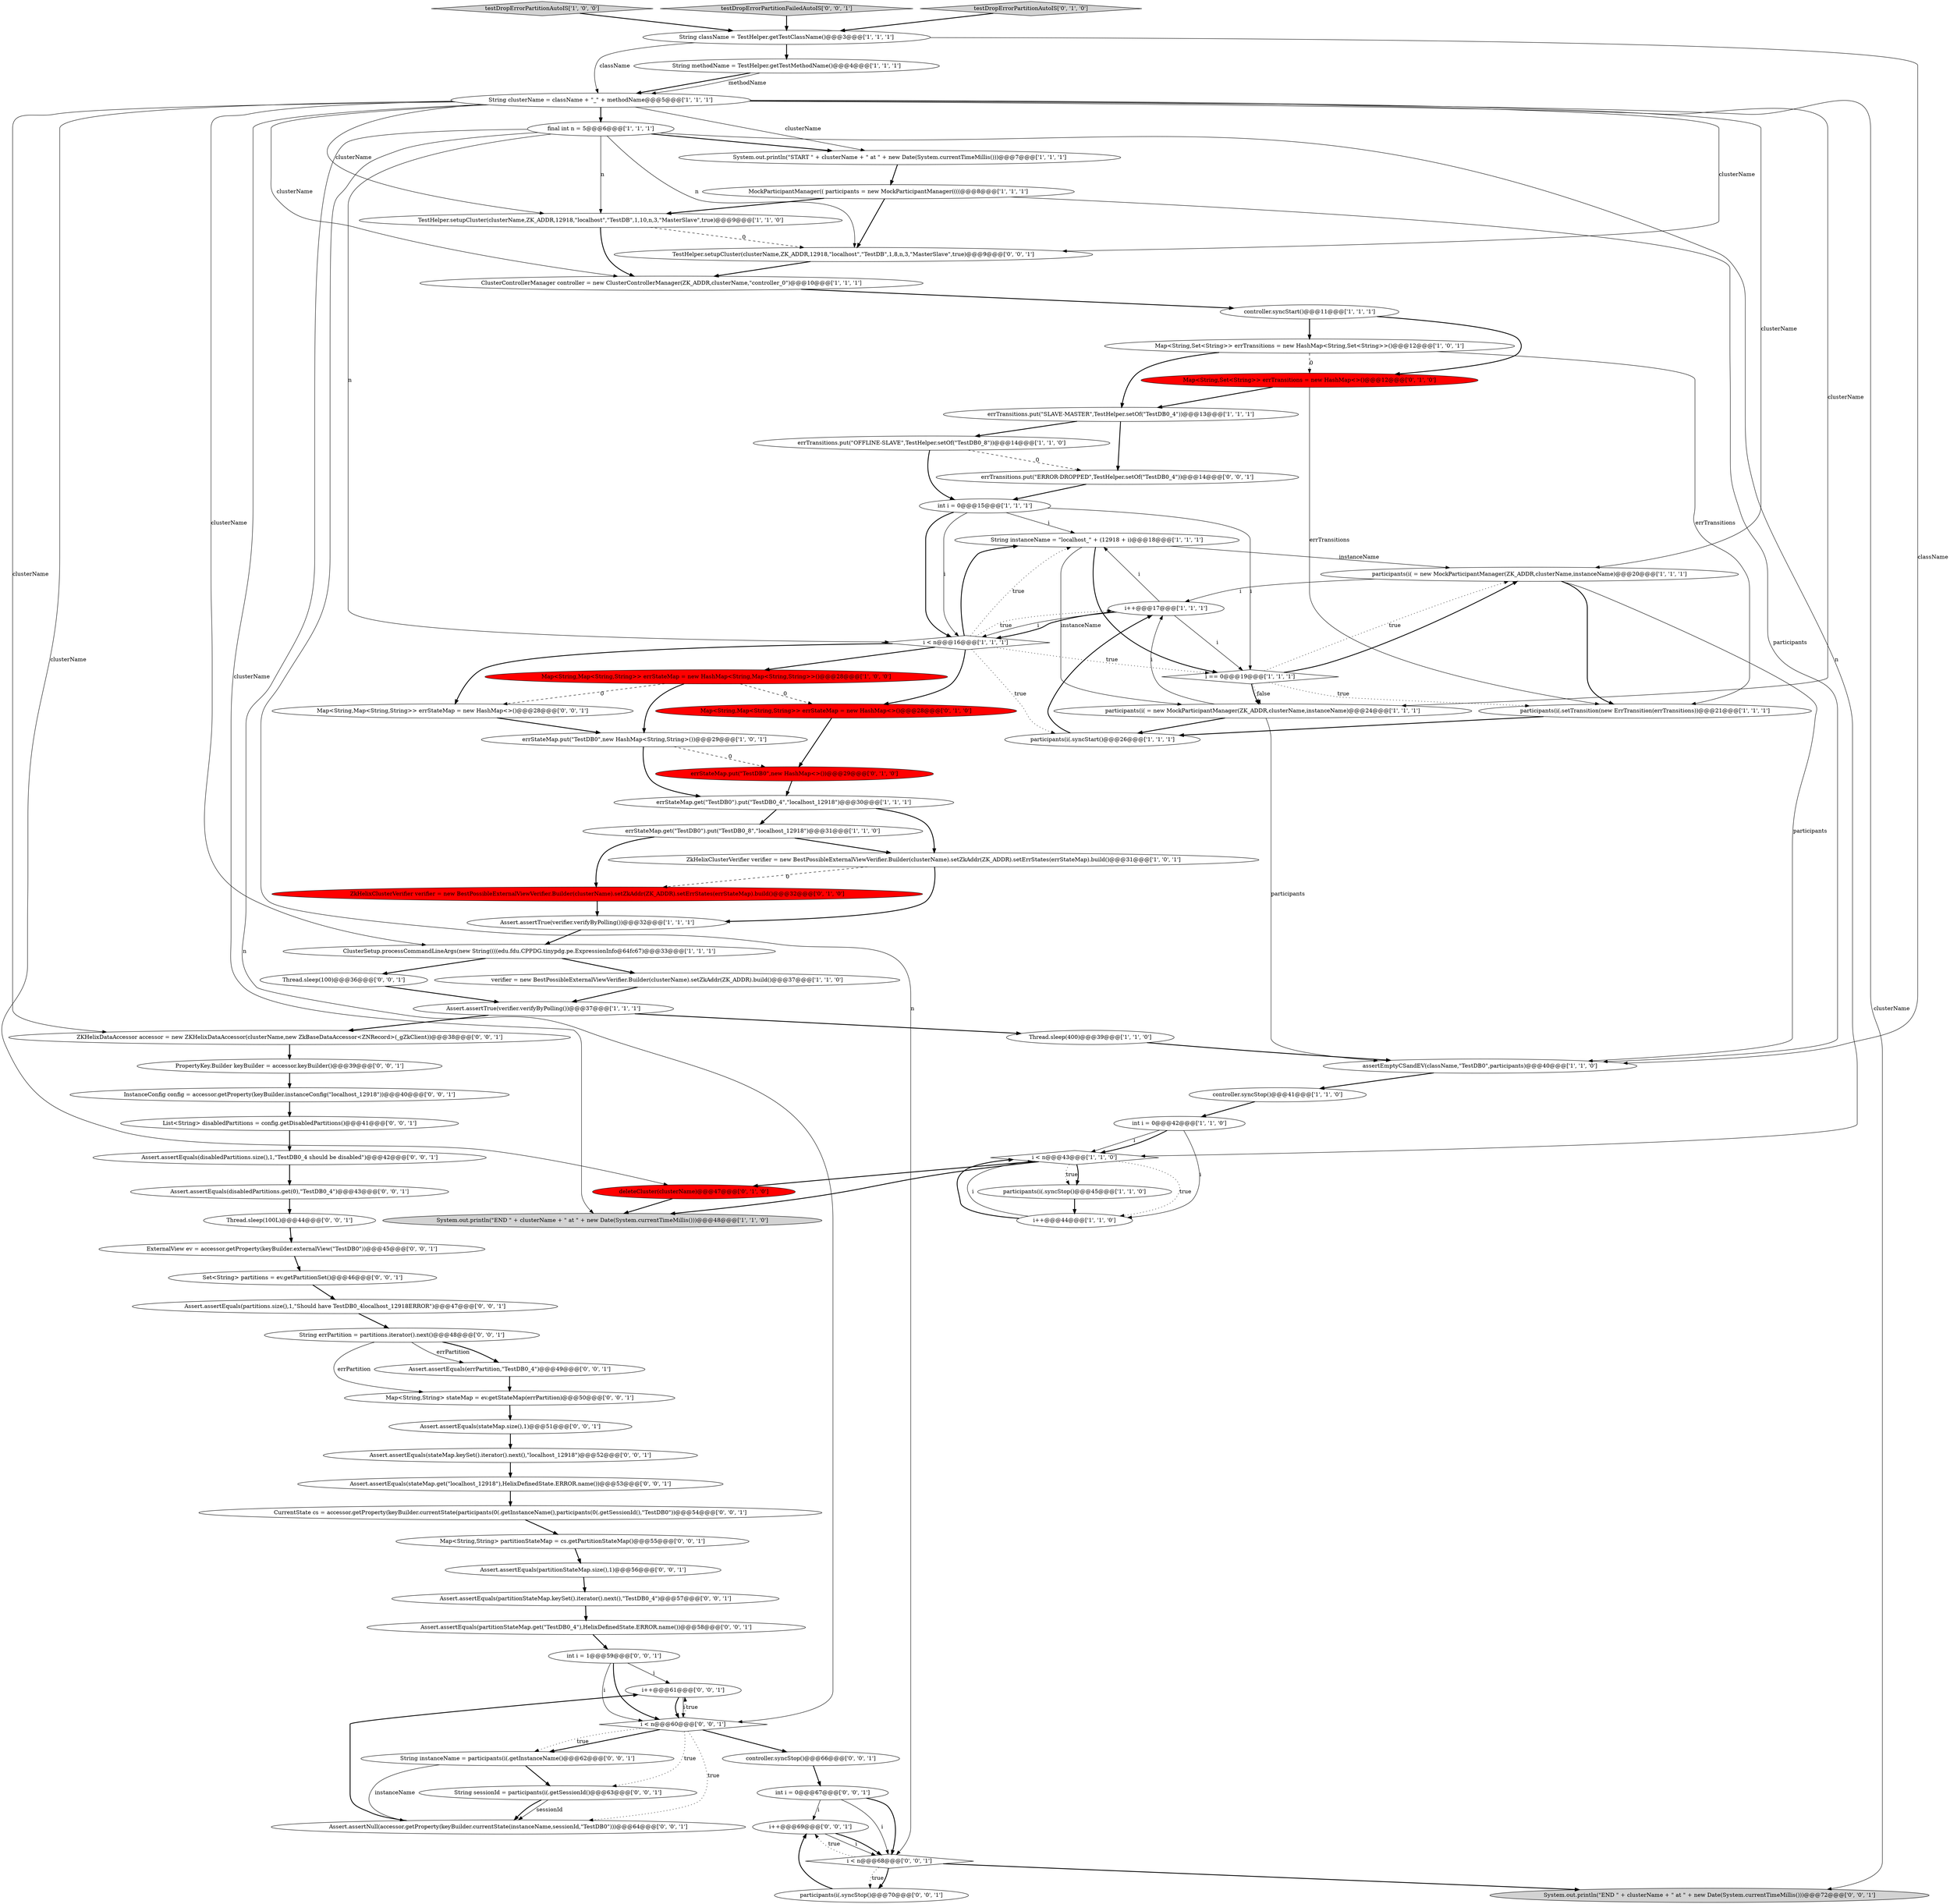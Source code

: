 digraph {
38 [style = filled, label = "int i = 0@@@42@@@['1', '1', '0']", fillcolor = white, shape = ellipse image = "AAA0AAABBB1BBB"];
50 [style = filled, label = "String instanceName = participants(i(.getInstanceName()@@@62@@@['0', '0', '1']", fillcolor = white, shape = ellipse image = "AAA0AAABBB3BBB"];
6 [style = filled, label = "errStateMap.put(\"TestDB0\",new HashMap<String,String>())@@@29@@@['1', '0', '1']", fillcolor = white, shape = ellipse image = "AAA0AAABBB1BBB"];
56 [style = filled, label = "Map<String,String> stateMap = ev.getStateMap(errPartition)@@@50@@@['0', '0', '1']", fillcolor = white, shape = ellipse image = "AAA0AAABBB3BBB"];
52 [style = filled, label = "Assert.assertEquals(disabledPartitions.get(0),\"TestDB0_4\")@@@43@@@['0', '0', '1']", fillcolor = white, shape = ellipse image = "AAA0AAABBB3BBB"];
42 [style = filled, label = "ZkHelixClusterVerifier verifier = new BestPossibleExternalViewVerifier.Builder(clusterName).setZkAddr(ZK_ADDR).setErrStates(errStateMap).build()@@@32@@@['0', '1', '0']", fillcolor = red, shape = ellipse image = "AAA1AAABBB2BBB"];
19 [style = filled, label = "errTransitions.put(\"OFFLINE-SLAVE\",TestHelper.setOf(\"TestDB0_8\"))@@@14@@@['1', '1', '0']", fillcolor = white, shape = ellipse image = "AAA0AAABBB1BBB"];
45 [style = filled, label = "ExternalView ev = accessor.getProperty(keyBuilder.externalView(\"TestDB0\"))@@@45@@@['0', '0', '1']", fillcolor = white, shape = ellipse image = "AAA0AAABBB3BBB"];
59 [style = filled, label = "int i = 1@@@59@@@['0', '0', '1']", fillcolor = white, shape = ellipse image = "AAA0AAABBB3BBB"];
8 [style = filled, label = "i < n@@@43@@@['1', '1', '0']", fillcolor = white, shape = diamond image = "AAA0AAABBB1BBB"];
28 [style = filled, label = "verifier = new BestPossibleExternalViewVerifier.Builder(clusterName).setZkAddr(ZK_ADDR).build()@@@37@@@['1', '1', '0']", fillcolor = white, shape = ellipse image = "AAA0AAABBB1BBB"];
11 [style = filled, label = "final int n = 5@@@6@@@['1', '1', '1']", fillcolor = white, shape = ellipse image = "AAA0AAABBB1BBB"];
33 [style = filled, label = "String instanceName = \"localhost_\" + (12918 + i)@@@18@@@['1', '1', '1']", fillcolor = white, shape = ellipse image = "AAA0AAABBB1BBB"];
63 [style = filled, label = "CurrentState cs = accessor.getProperty(keyBuilder.currentState(participants(0(.getInstanceName(),participants(0(.getSessionId(),\"TestDB0\"))@@@54@@@['0', '0', '1']", fillcolor = white, shape = ellipse image = "AAA0AAABBB3BBB"];
54 [style = filled, label = "Assert.assertEquals(partitionStateMap.keySet().iterator().next(),\"TestDB0_4\")@@@57@@@['0', '0', '1']", fillcolor = white, shape = ellipse image = "AAA0AAABBB3BBB"];
14 [style = filled, label = "ZkHelixClusterVerifier verifier = new BestPossibleExternalViewVerifier.Builder(clusterName).setZkAddr(ZK_ADDR).setErrStates(errStateMap).build()@@@31@@@['1', '0', '1']", fillcolor = white, shape = ellipse image = "AAA0AAABBB1BBB"];
75 [style = filled, label = "System.out.println(\"END \" + clusterName + \" at \" + new Date(System.currentTimeMillis()))@@@72@@@['0', '0', '1']", fillcolor = lightgray, shape = ellipse image = "AAA0AAABBB3BBB"];
76 [style = filled, label = "Assert.assertEquals(stateMap.keySet().iterator().next(),\"localhost_12918\")@@@52@@@['0', '0', '1']", fillcolor = white, shape = ellipse image = "AAA0AAABBB3BBB"];
77 [style = filled, label = "Map<String,Map<String,String>> errStateMap = new HashMap<>()@@@28@@@['0', '0', '1']", fillcolor = white, shape = ellipse image = "AAA0AAABBB3BBB"];
78 [style = filled, label = "i++@@@69@@@['0', '0', '1']", fillcolor = white, shape = ellipse image = "AAA0AAABBB3BBB"];
5 [style = filled, label = "participants(i(.syncStart()@@@26@@@['1', '1', '1']", fillcolor = white, shape = ellipse image = "AAA0AAABBB1BBB"];
81 [style = filled, label = "Assert.assertEquals(partitions.size(),1,\"Should have TestDB0_4localhost_12918ERROR\")@@@47@@@['0', '0', '1']", fillcolor = white, shape = ellipse image = "AAA0AAABBB3BBB"];
53 [style = filled, label = "Assert.assertEquals(errPartition,\"TestDB0_4\")@@@49@@@['0', '0', '1']", fillcolor = white, shape = ellipse image = "AAA0AAABBB3BBB"];
36 [style = filled, label = "TestHelper.setupCluster(clusterName,ZK_ADDR,12918,\"localhost\",\"TestDB\",1,10,n,3,\"MasterSlave\",true)@@@9@@@['1', '1', '0']", fillcolor = white, shape = ellipse image = "AAA0AAABBB1BBB"];
49 [style = filled, label = "Assert.assertEquals(partitionStateMap.get(\"TestDB0_4\"),HelixDefinedState.ERROR.name())@@@58@@@['0', '0', '1']", fillcolor = white, shape = ellipse image = "AAA0AAABBB3BBB"];
71 [style = filled, label = "String errPartition = partitions.iterator().next()@@@48@@@['0', '0', '1']", fillcolor = white, shape = ellipse image = "AAA0AAABBB3BBB"];
34 [style = filled, label = "Thread.sleep(400)@@@39@@@['1', '1', '0']", fillcolor = white, shape = ellipse image = "AAA0AAABBB1BBB"];
25 [style = filled, label = "String methodName = TestHelper.getTestMethodName()@@@4@@@['1', '1', '1']", fillcolor = white, shape = ellipse image = "AAA0AAABBB1BBB"];
80 [style = filled, label = "Set<String> partitions = ev.getPartitionSet()@@@46@@@['0', '0', '1']", fillcolor = white, shape = ellipse image = "AAA0AAABBB3BBB"];
60 [style = filled, label = "List<String> disabledPartitions = config.getDisabledPartitions()@@@41@@@['0', '0', '1']", fillcolor = white, shape = ellipse image = "AAA0AAABBB3BBB"];
20 [style = filled, label = "System.out.println(\"START \" + clusterName + \" at \" + new Date(System.currentTimeMillis()))@@@7@@@['1', '1', '1']", fillcolor = white, shape = ellipse image = "AAA0AAABBB1BBB"];
47 [style = filled, label = "ZKHelixDataAccessor accessor = new ZKHelixDataAccessor(clusterName,new ZkBaseDataAccessor<ZNRecord>(_gZkClient))@@@38@@@['0', '0', '1']", fillcolor = white, shape = ellipse image = "AAA0AAABBB3BBB"];
22 [style = filled, label = "testDropErrorPartitionAutoIS['1', '0', '0']", fillcolor = lightgray, shape = diamond image = "AAA0AAABBB1BBB"];
41 [style = filled, label = "Map<String,Set<String>> errTransitions = new HashMap<>()@@@12@@@['0', '1', '0']", fillcolor = red, shape = ellipse image = "AAA1AAABBB2BBB"];
21 [style = filled, label = "ClusterControllerManager controller = new ClusterControllerManager(ZK_ADDR,clusterName,\"controller_0\")@@@10@@@['1', '1', '1']", fillcolor = white, shape = ellipse image = "AAA0AAABBB1BBB"];
17 [style = filled, label = "participants(i( = new MockParticipantManager(ZK_ADDR,clusterName,instanceName)@@@20@@@['1', '1', '1']", fillcolor = white, shape = ellipse image = "AAA0AAABBB1BBB"];
32 [style = filled, label = "errTransitions.put(\"SLAVE-MASTER\",TestHelper.setOf(\"TestDB0_4\"))@@@13@@@['1', '1', '1']", fillcolor = white, shape = ellipse image = "AAA0AAABBB1BBB"];
26 [style = filled, label = "Assert.assertTrue(verifier.verifyByPolling())@@@37@@@['1', '1', '1']", fillcolor = white, shape = ellipse image = "AAA0AAABBB1BBB"];
13 [style = filled, label = "controller.syncStop()@@@41@@@['1', '1', '0']", fillcolor = white, shape = ellipse image = "AAA0AAABBB1BBB"];
27 [style = filled, label = "Map<String,Set<String>> errTransitions = new HashMap<String,Set<String>>()@@@12@@@['1', '0', '1']", fillcolor = white, shape = ellipse image = "AAA0AAABBB1BBB"];
3 [style = filled, label = "System.out.println(\"END \" + clusterName + \" at \" + new Date(System.currentTimeMillis()))@@@48@@@['1', '1', '0']", fillcolor = lightgray, shape = ellipse image = "AAA0AAABBB1BBB"];
29 [style = filled, label = "participants(i(.syncStop()@@@45@@@['1', '1', '0']", fillcolor = white, shape = ellipse image = "AAA0AAABBB1BBB"];
18 [style = filled, label = "String className = TestHelper.getTestClassName()@@@3@@@['1', '1', '1']", fillcolor = white, shape = ellipse image = "AAA0AAABBB1BBB"];
35 [style = filled, label = "i++@@@17@@@['1', '1', '1']", fillcolor = white, shape = ellipse image = "AAA0AAABBB1BBB"];
62 [style = filled, label = "Assert.assertEquals(disabledPartitions.size(),1,\"TestDB0_4 should be disabled\")@@@42@@@['0', '0', '1']", fillcolor = white, shape = ellipse image = "AAA0AAABBB3BBB"];
65 [style = filled, label = "Assert.assertEquals(partitionStateMap.size(),1)@@@56@@@['0', '0', '1']", fillcolor = white, shape = ellipse image = "AAA0AAABBB3BBB"];
67 [style = filled, label = "testDropErrorPartitionFailedAutoIS['0', '0', '1']", fillcolor = lightgray, shape = diamond image = "AAA0AAABBB3BBB"];
72 [style = filled, label = "Map<String,String> partitionStateMap = cs.getPartitionStateMap()@@@55@@@['0', '0', '1']", fillcolor = white, shape = ellipse image = "AAA0AAABBB3BBB"];
4 [style = filled, label = "assertEmptyCSandEV(className,\"TestDB0\",participants)@@@40@@@['1', '1', '0']", fillcolor = white, shape = ellipse image = "AAA0AAABBB1BBB"];
44 [style = filled, label = "errStateMap.put(\"TestDB0\",new HashMap<>())@@@29@@@['0', '1', '0']", fillcolor = red, shape = ellipse image = "AAA1AAABBB2BBB"];
15 [style = filled, label = "i == 0@@@19@@@['1', '1', '1']", fillcolor = white, shape = diamond image = "AAA0AAABBB1BBB"];
55 [style = filled, label = "Assert.assertNull(accessor.getProperty(keyBuilder.currentState(instanceName,sessionId,\"TestDB0\")))@@@64@@@['0', '0', '1']", fillcolor = white, shape = ellipse image = "AAA0AAABBB3BBB"];
12 [style = filled, label = "participants(i(.setTransition(new ErrTransition(errTransitions))@@@21@@@['1', '1', '1']", fillcolor = white, shape = ellipse image = "AAA0AAABBB1BBB"];
23 [style = filled, label = "i++@@@44@@@['1', '1', '0']", fillcolor = white, shape = ellipse image = "AAA0AAABBB1BBB"];
39 [style = filled, label = "testDropErrorPartitionAutoIS['0', '1', '0']", fillcolor = lightgray, shape = diamond image = "AAA0AAABBB2BBB"];
37 [style = filled, label = "String clusterName = className + \"_\" + methodName@@@5@@@['1', '1', '1']", fillcolor = white, shape = ellipse image = "AAA0AAABBB1BBB"];
40 [style = filled, label = "deleteCluster(clusterName)@@@47@@@['0', '1', '0']", fillcolor = red, shape = ellipse image = "AAA1AAABBB2BBB"];
31 [style = filled, label = "int i = 0@@@15@@@['1', '1', '1']", fillcolor = white, shape = ellipse image = "AAA0AAABBB1BBB"];
51 [style = filled, label = "Thread.sleep(100L)@@@44@@@['0', '0', '1']", fillcolor = white, shape = ellipse image = "AAA0AAABBB3BBB"];
43 [style = filled, label = "Map<String,Map<String,String>> errStateMap = new HashMap<>()@@@28@@@['0', '1', '0']", fillcolor = red, shape = ellipse image = "AAA1AAABBB2BBB"];
70 [style = filled, label = "Thread.sleep(100)@@@36@@@['0', '0', '1']", fillcolor = white, shape = ellipse image = "AAA0AAABBB3BBB"];
2 [style = filled, label = "i < n@@@16@@@['1', '1', '1']", fillcolor = white, shape = diamond image = "AAA0AAABBB1BBB"];
68 [style = filled, label = "InstanceConfig config = accessor.getProperty(keyBuilder.instanceConfig(\"localhost_12918\"))@@@40@@@['0', '0', '1']", fillcolor = white, shape = ellipse image = "AAA0AAABBB3BBB"];
69 [style = filled, label = "i < n@@@68@@@['0', '0', '1']", fillcolor = white, shape = diamond image = "AAA0AAABBB3BBB"];
9 [style = filled, label = "Assert.assertTrue(verifier.verifyByPolling())@@@32@@@['1', '1', '1']", fillcolor = white, shape = ellipse image = "AAA0AAABBB1BBB"];
73 [style = filled, label = "Assert.assertEquals(stateMap.size(),1)@@@51@@@['0', '0', '1']", fillcolor = white, shape = ellipse image = "AAA0AAABBB3BBB"];
82 [style = filled, label = "i++@@@61@@@['0', '0', '1']", fillcolor = white, shape = ellipse image = "AAA0AAABBB3BBB"];
0 [style = filled, label = "Map<String,Map<String,String>> errStateMap = new HashMap<String,Map<String,String>>()@@@28@@@['1', '0', '0']", fillcolor = red, shape = ellipse image = "AAA1AAABBB1BBB"];
48 [style = filled, label = "Assert.assertEquals(stateMap.get(\"localhost_12918\"),HelixDefinedState.ERROR.name())@@@53@@@['0', '0', '1']", fillcolor = white, shape = ellipse image = "AAA0AAABBB3BBB"];
74 [style = filled, label = "PropertyKey.Builder keyBuilder = accessor.keyBuilder()@@@39@@@['0', '0', '1']", fillcolor = white, shape = ellipse image = "AAA0AAABBB3BBB"];
16 [style = filled, label = "MockParticipantManager(( participants = new MockParticipantManager((((@@@8@@@['1', '1', '1']", fillcolor = white, shape = ellipse image = "AAA0AAABBB1BBB"];
24 [style = filled, label = "ClusterSetup.processCommandLineArgs(new String((((edu.fdu.CPPDG.tinypdg.pe.ExpressionInfo@64fc67)@@@33@@@['1', '1', '1']", fillcolor = white, shape = ellipse image = "AAA0AAABBB1BBB"];
58 [style = filled, label = "TestHelper.setupCluster(clusterName,ZK_ADDR,12918,\"localhost\",\"TestDB\",1,8,n,3,\"MasterSlave\",true)@@@9@@@['0', '0', '1']", fillcolor = white, shape = ellipse image = "AAA0AAABBB3BBB"];
64 [style = filled, label = "controller.syncStop()@@@66@@@['0', '0', '1']", fillcolor = white, shape = ellipse image = "AAA0AAABBB3BBB"];
79 [style = filled, label = "int i = 0@@@67@@@['0', '0', '1']", fillcolor = white, shape = ellipse image = "AAA0AAABBB3BBB"];
57 [style = filled, label = "participants(i(.syncStop()@@@70@@@['0', '0', '1']", fillcolor = white, shape = ellipse image = "AAA0AAABBB3BBB"];
1 [style = filled, label = "participants(i( = new MockParticipantManager(ZK_ADDR,clusterName,instanceName)@@@24@@@['1', '1', '1']", fillcolor = white, shape = ellipse image = "AAA0AAABBB1BBB"];
61 [style = filled, label = "String sessionId = participants(i(.getSessionId()@@@63@@@['0', '0', '1']", fillcolor = white, shape = ellipse image = "AAA0AAABBB3BBB"];
66 [style = filled, label = "errTransitions.put(\"ERROR-DROPPED\",TestHelper.setOf(\"TestDB0_4\"))@@@14@@@['0', '0', '1']", fillcolor = white, shape = ellipse image = "AAA0AAABBB3BBB"];
30 [style = filled, label = "controller.syncStart()@@@11@@@['1', '1', '1']", fillcolor = white, shape = ellipse image = "AAA0AAABBB1BBB"];
7 [style = filled, label = "errStateMap.get(\"TestDB0\").put(\"TestDB0_8\",\"localhost_12918\")@@@31@@@['1', '1', '0']", fillcolor = white, shape = ellipse image = "AAA0AAABBB1BBB"];
10 [style = filled, label = "errStateMap.get(\"TestDB0\").put(\"TestDB0_4\",\"localhost_12918\")@@@30@@@['1', '1', '1']", fillcolor = white, shape = ellipse image = "AAA0AAABBB1BBB"];
46 [style = filled, label = "i < n@@@60@@@['0', '0', '1']", fillcolor = white, shape = diamond image = "AAA0AAABBB3BBB"];
1->5 [style = bold, label=""];
35->2 [style = solid, label="i"];
63->72 [style = bold, label=""];
46->55 [style = dotted, label="true"];
27->32 [style = bold, label=""];
49->59 [style = bold, label=""];
71->56 [style = solid, label="errPartition"];
12->5 [style = bold, label=""];
65->54 [style = bold, label=""];
37->11 [style = bold, label=""];
26->34 [style = bold, label=""];
42->9 [style = bold, label=""];
2->15 [style = dotted, label="true"];
17->35 [style = solid, label="i"];
21->30 [style = bold, label=""];
71->53 [style = solid, label="errPartition"];
8->40 [style = bold, label=""];
82->46 [style = bold, label=""];
19->66 [style = dashed, label="0"];
7->14 [style = bold, label=""];
39->18 [style = bold, label=""];
61->55 [style = solid, label="sessionId"];
64->79 [style = bold, label=""];
15->17 [style = bold, label=""];
20->16 [style = bold, label=""];
47->74 [style = bold, label=""];
57->78 [style = bold, label=""];
38->23 [style = solid, label="i"];
66->31 [style = bold, label=""];
35->33 [style = solid, label="i"];
31->33 [style = solid, label="i"];
18->37 [style = solid, label="className"];
14->9 [style = bold, label=""];
50->55 [style = solid, label="instanceName"];
73->76 [style = bold, label=""];
46->50 [style = bold, label=""];
37->47 [style = solid, label="clusterName"];
43->44 [style = bold, label=""];
9->24 [style = bold, label=""];
59->82 [style = solid, label="i"];
24->28 [style = bold, label=""];
0->77 [style = dashed, label="0"];
55->82 [style = bold, label=""];
79->69 [style = bold, label=""];
30->41 [style = bold, label=""];
41->32 [style = bold, label=""];
54->49 [style = bold, label=""];
37->20 [style = solid, label="clusterName"];
1->4 [style = solid, label="participants"];
67->18 [style = bold, label=""];
59->46 [style = solid, label="i"];
33->15 [style = bold, label=""];
10->14 [style = bold, label=""];
78->69 [style = solid, label="i"];
30->27 [style = bold, label=""];
76->48 [style = bold, label=""];
60->62 [style = bold, label=""];
26->47 [style = bold, label=""];
8->23 [style = dotted, label="true"];
31->2 [style = bold, label=""];
29->23 [style = bold, label=""];
23->8 [style = bold, label=""];
33->1 [style = solid, label="instanceName"];
10->7 [style = bold, label=""];
15->17 [style = dotted, label="true"];
79->69 [style = solid, label="i"];
61->55 [style = bold, label=""];
22->18 [style = bold, label=""];
25->37 [style = bold, label=""];
40->3 [style = bold, label=""];
31->15 [style = solid, label="i"];
2->77 [style = bold, label=""];
14->42 [style = dashed, label="0"];
18->25 [style = bold, label=""];
7->42 [style = bold, label=""];
2->33 [style = bold, label=""];
15->12 [style = dotted, label="true"];
53->56 [style = bold, label=""];
8->29 [style = dotted, label="true"];
52->51 [style = bold, label=""];
11->36 [style = solid, label="n"];
11->46 [style = solid, label="n"];
77->6 [style = bold, label=""];
79->78 [style = solid, label="i"];
2->43 [style = bold, label=""];
59->46 [style = bold, label=""];
37->17 [style = solid, label="clusterName"];
37->24 [style = solid, label="clusterName"];
16->36 [style = bold, label=""];
80->81 [style = bold, label=""];
37->1 [style = solid, label="clusterName"];
32->66 [style = bold, label=""];
37->36 [style = solid, label="clusterName"];
27->41 [style = dashed, label="0"];
4->13 [style = bold, label=""];
8->3 [style = bold, label=""];
35->2 [style = bold, label=""];
24->70 [style = bold, label=""];
69->75 [style = bold, label=""];
28->26 [style = bold, label=""];
11->8 [style = solid, label="n"];
0->43 [style = dashed, label="0"];
32->19 [style = bold, label=""];
38->8 [style = solid, label="i"];
11->58 [style = solid, label="n"];
1->35 [style = solid, label="i"];
71->53 [style = bold, label=""];
37->21 [style = solid, label="clusterName"];
69->57 [style = dotted, label="true"];
2->0 [style = bold, label=""];
17->12 [style = bold, label=""];
37->3 [style = solid, label="clusterName"];
18->4 [style = solid, label="className"];
72->65 [style = bold, label=""];
51->45 [style = bold, label=""];
6->10 [style = bold, label=""];
46->50 [style = dotted, label="true"];
74->68 [style = bold, label=""];
2->35 [style = dotted, label="true"];
36->58 [style = dashed, label="0"];
16->4 [style = solid, label="participants"];
38->8 [style = bold, label=""];
70->26 [style = bold, label=""];
82->46 [style = solid, label="i"];
2->5 [style = dotted, label="true"];
50->61 [style = bold, label=""];
46->61 [style = dotted, label="true"];
23->8 [style = solid, label="i"];
5->35 [style = bold, label=""];
25->37 [style = solid, label="methodName"];
16->58 [style = bold, label=""];
15->1 [style = bold, label=""];
68->60 [style = bold, label=""];
11->20 [style = bold, label=""];
27->12 [style = solid, label="errTransitions"];
17->4 [style = solid, label="participants"];
56->73 [style = bold, label=""];
69->78 [style = dotted, label="true"];
0->6 [style = bold, label=""];
19->31 [style = bold, label=""];
46->64 [style = bold, label=""];
62->52 [style = bold, label=""];
45->80 [style = bold, label=""];
44->10 [style = bold, label=""];
69->57 [style = bold, label=""];
33->17 [style = solid, label="instanceName"];
35->15 [style = solid, label="i"];
15->1 [style = dotted, label="false"];
37->75 [style = solid, label="clusterName"];
31->2 [style = solid, label="i"];
36->21 [style = bold, label=""];
2->33 [style = dotted, label="true"];
46->82 [style = dotted, label="true"];
11->2 [style = solid, label="n"];
37->58 [style = solid, label="clusterName"];
78->69 [style = bold, label=""];
48->63 [style = bold, label=""];
34->4 [style = bold, label=""];
58->21 [style = bold, label=""];
13->38 [style = bold, label=""];
81->71 [style = bold, label=""];
11->69 [style = solid, label="n"];
8->29 [style = bold, label=""];
6->44 [style = dashed, label="0"];
41->12 [style = solid, label="errTransitions"];
37->40 [style = solid, label="clusterName"];
}
